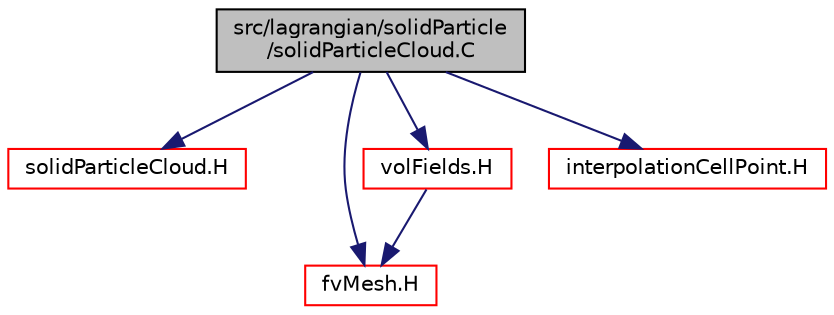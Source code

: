 digraph "src/lagrangian/solidParticle/solidParticleCloud.C"
{
  bgcolor="transparent";
  edge [fontname="Helvetica",fontsize="10",labelfontname="Helvetica",labelfontsize="10"];
  node [fontname="Helvetica",fontsize="10",shape=record];
  Node0 [label="src/lagrangian/solidParticle\l/solidParticleCloud.C",height=0.2,width=0.4,color="black", fillcolor="grey75", style="filled", fontcolor="black"];
  Node0 -> Node1 [color="midnightblue",fontsize="10",style="solid",fontname="Helvetica"];
  Node1 [label="solidParticleCloud.H",height=0.2,width=0.4,color="red",URL="$a07319.html"];
  Node0 -> Node365 [color="midnightblue",fontsize="10",style="solid",fontname="Helvetica"];
  Node365 [label="fvMesh.H",height=0.2,width=0.4,color="red",URL="$a03719.html"];
  Node0 -> Node388 [color="midnightblue",fontsize="10",style="solid",fontname="Helvetica"];
  Node388 [label="volFields.H",height=0.2,width=0.4,color="red",URL="$a02912.html"];
  Node388 -> Node365 [color="midnightblue",fontsize="10",style="solid",fontname="Helvetica"];
  Node0 -> Node316 [color="midnightblue",fontsize="10",style="solid",fontname="Helvetica"];
  Node316 [label="interpolationCellPoint.H",height=0.2,width=0.4,color="red",URL="$a03989.html"];
}
